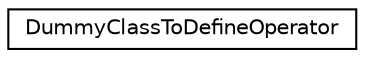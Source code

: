 digraph "Graphical Class Hierarchy"
{
 // LATEX_PDF_SIZE
  edge [fontname="Helvetica",fontsize="10",labelfontname="Helvetica",labelfontsize="10"];
  node [fontname="Helvetica",fontsize="10",shape=record];
  rankdir="LR";
  Node0 [label="DummyClassToDefineOperator",height=0.2,width=0.4,color="black", fillcolor="white", style="filled",URL="$structgoogle_1_1_dummy_class_to_define_operator.html",tooltip=" "];
}

